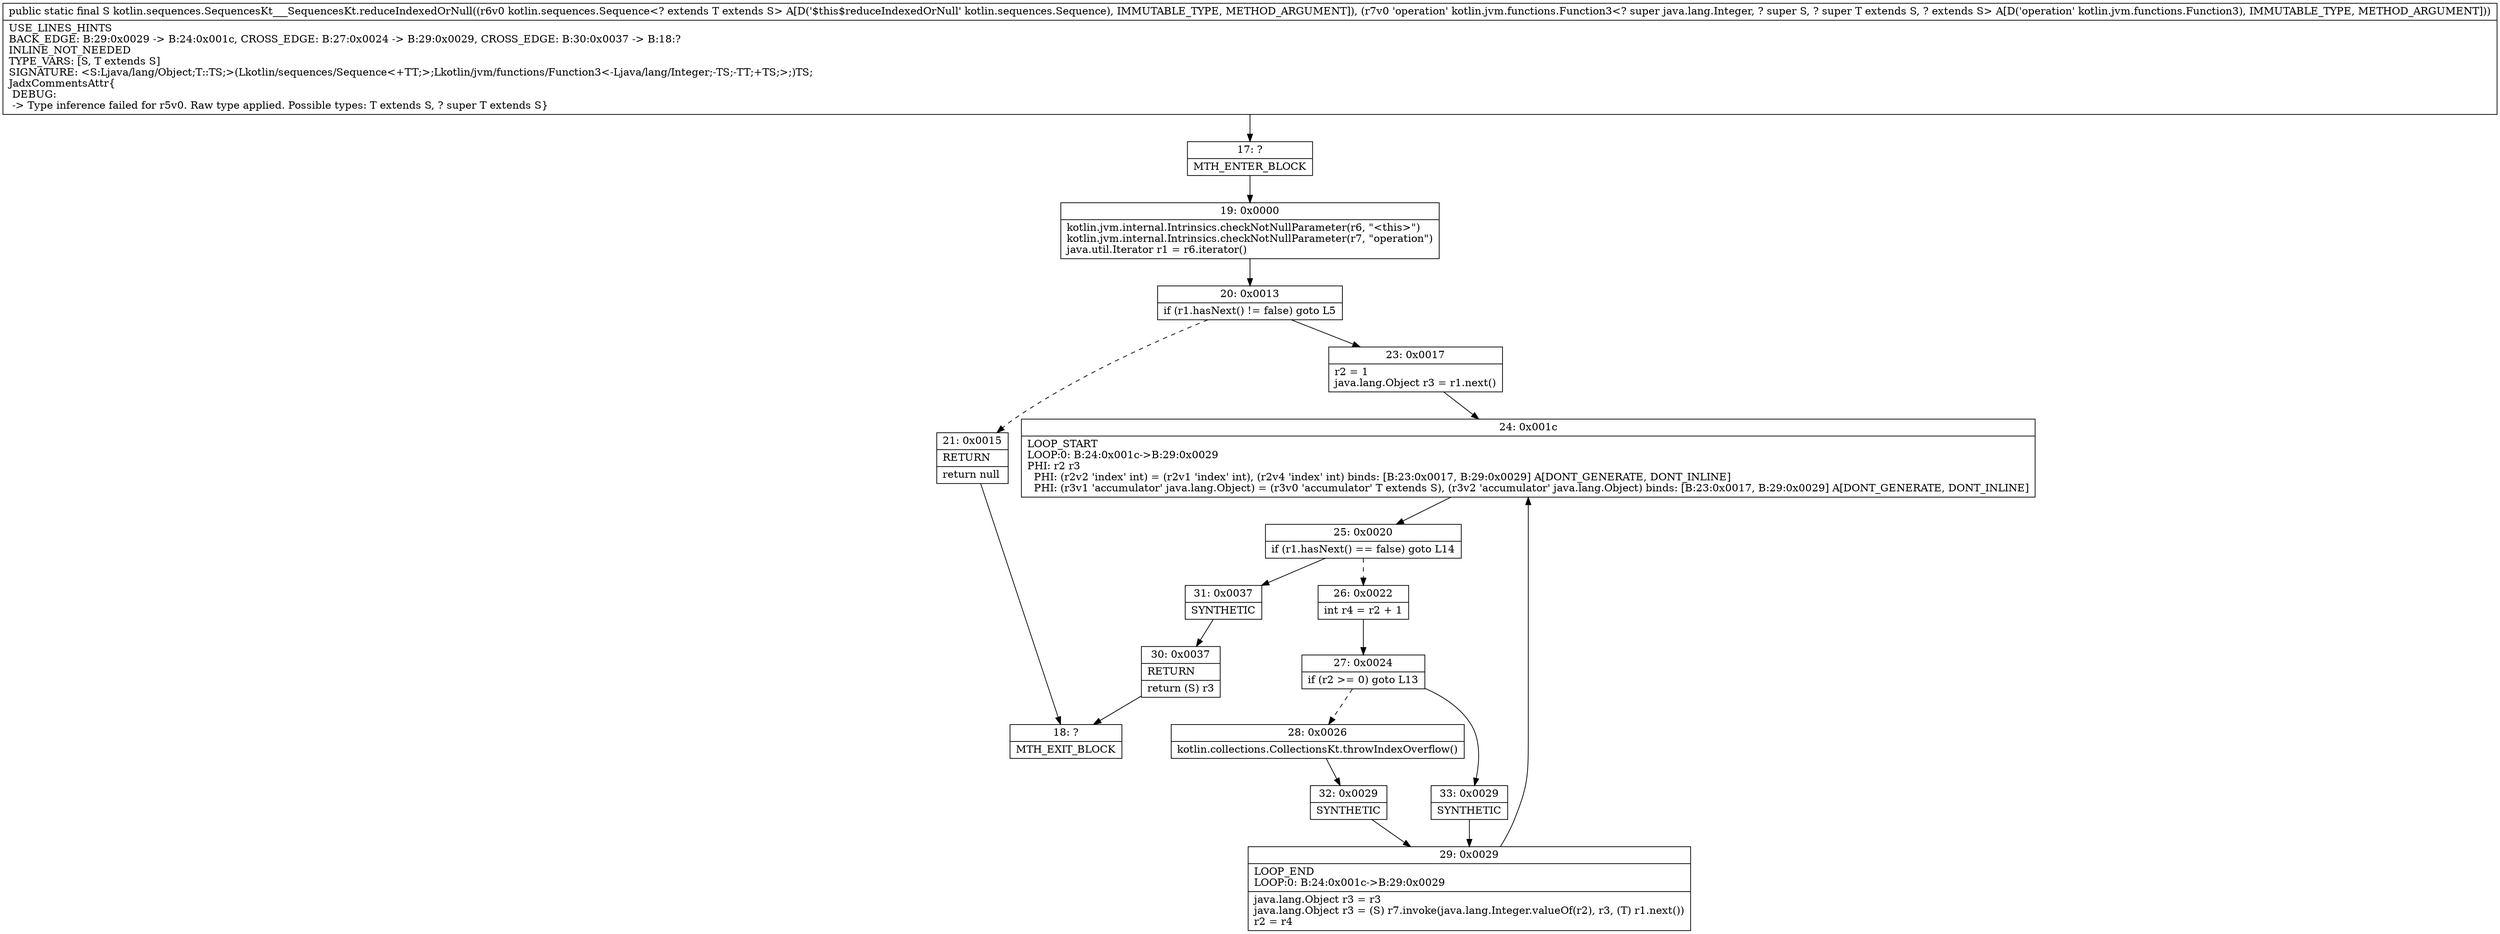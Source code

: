 digraph "CFG forkotlin.sequences.SequencesKt___SequencesKt.reduceIndexedOrNull(Lkotlin\/sequences\/Sequence;Lkotlin\/jvm\/functions\/Function3;)Ljava\/lang\/Object;" {
Node_17 [shape=record,label="{17\:\ ?|MTH_ENTER_BLOCK\l}"];
Node_19 [shape=record,label="{19\:\ 0x0000|kotlin.jvm.internal.Intrinsics.checkNotNullParameter(r6, \"\<this\>\")\lkotlin.jvm.internal.Intrinsics.checkNotNullParameter(r7, \"operation\")\ljava.util.Iterator r1 = r6.iterator()\l}"];
Node_20 [shape=record,label="{20\:\ 0x0013|if (r1.hasNext() != false) goto L5\l}"];
Node_21 [shape=record,label="{21\:\ 0x0015|RETURN\l|return null\l}"];
Node_18 [shape=record,label="{18\:\ ?|MTH_EXIT_BLOCK\l}"];
Node_23 [shape=record,label="{23\:\ 0x0017|r2 = 1\ljava.lang.Object r3 = r1.next()\l}"];
Node_24 [shape=record,label="{24\:\ 0x001c|LOOP_START\lLOOP:0: B:24:0x001c\-\>B:29:0x0029\lPHI: r2 r3 \l  PHI: (r2v2 'index' int) = (r2v1 'index' int), (r2v4 'index' int) binds: [B:23:0x0017, B:29:0x0029] A[DONT_GENERATE, DONT_INLINE]\l  PHI: (r3v1 'accumulator' java.lang.Object) = (r3v0 'accumulator' T extends S), (r3v2 'accumulator' java.lang.Object) binds: [B:23:0x0017, B:29:0x0029] A[DONT_GENERATE, DONT_INLINE]\l}"];
Node_25 [shape=record,label="{25\:\ 0x0020|if (r1.hasNext() == false) goto L14\l}"];
Node_26 [shape=record,label="{26\:\ 0x0022|int r4 = r2 + 1\l}"];
Node_27 [shape=record,label="{27\:\ 0x0024|if (r2 \>= 0) goto L13\l}"];
Node_28 [shape=record,label="{28\:\ 0x0026|kotlin.collections.CollectionsKt.throwIndexOverflow()\l}"];
Node_32 [shape=record,label="{32\:\ 0x0029|SYNTHETIC\l}"];
Node_29 [shape=record,label="{29\:\ 0x0029|LOOP_END\lLOOP:0: B:24:0x001c\-\>B:29:0x0029\l|java.lang.Object r3 = r3\ljava.lang.Object r3 = (S) r7.invoke(java.lang.Integer.valueOf(r2), r3, (T) r1.next())\lr2 = r4\l}"];
Node_33 [shape=record,label="{33\:\ 0x0029|SYNTHETIC\l}"];
Node_31 [shape=record,label="{31\:\ 0x0037|SYNTHETIC\l}"];
Node_30 [shape=record,label="{30\:\ 0x0037|RETURN\l|return (S) r3\l}"];
MethodNode[shape=record,label="{public static final S kotlin.sequences.SequencesKt___SequencesKt.reduceIndexedOrNull((r6v0 kotlin.sequences.Sequence\<? extends T extends S\> A[D('$this$reduceIndexedOrNull' kotlin.sequences.Sequence), IMMUTABLE_TYPE, METHOD_ARGUMENT]), (r7v0 'operation' kotlin.jvm.functions.Function3\<? super java.lang.Integer, ? super S, ? super T extends S, ? extends S\> A[D('operation' kotlin.jvm.functions.Function3), IMMUTABLE_TYPE, METHOD_ARGUMENT]))  | USE_LINES_HINTS\lBACK_EDGE: B:29:0x0029 \-\> B:24:0x001c, CROSS_EDGE: B:27:0x0024 \-\> B:29:0x0029, CROSS_EDGE: B:30:0x0037 \-\> B:18:?\lINLINE_NOT_NEEDED\lTYPE_VARS: [S, T extends S]\lSIGNATURE: \<S:Ljava\/lang\/Object;T::TS;\>(Lkotlin\/sequences\/Sequence\<+TT;\>;Lkotlin\/jvm\/functions\/Function3\<\-Ljava\/lang\/Integer;\-TS;\-TT;+TS;\>;)TS;\lJadxCommentsAttr\{\l DEBUG: \l \-\> Type inference failed for r5v0. Raw type applied. Possible types: T extends S, ? super T extends S\}\l}"];
MethodNode -> Node_17;Node_17 -> Node_19;
Node_19 -> Node_20;
Node_20 -> Node_21[style=dashed];
Node_20 -> Node_23;
Node_21 -> Node_18;
Node_23 -> Node_24;
Node_24 -> Node_25;
Node_25 -> Node_26[style=dashed];
Node_25 -> Node_31;
Node_26 -> Node_27;
Node_27 -> Node_28[style=dashed];
Node_27 -> Node_33;
Node_28 -> Node_32;
Node_32 -> Node_29;
Node_29 -> Node_24;
Node_33 -> Node_29;
Node_31 -> Node_30;
Node_30 -> Node_18;
}

